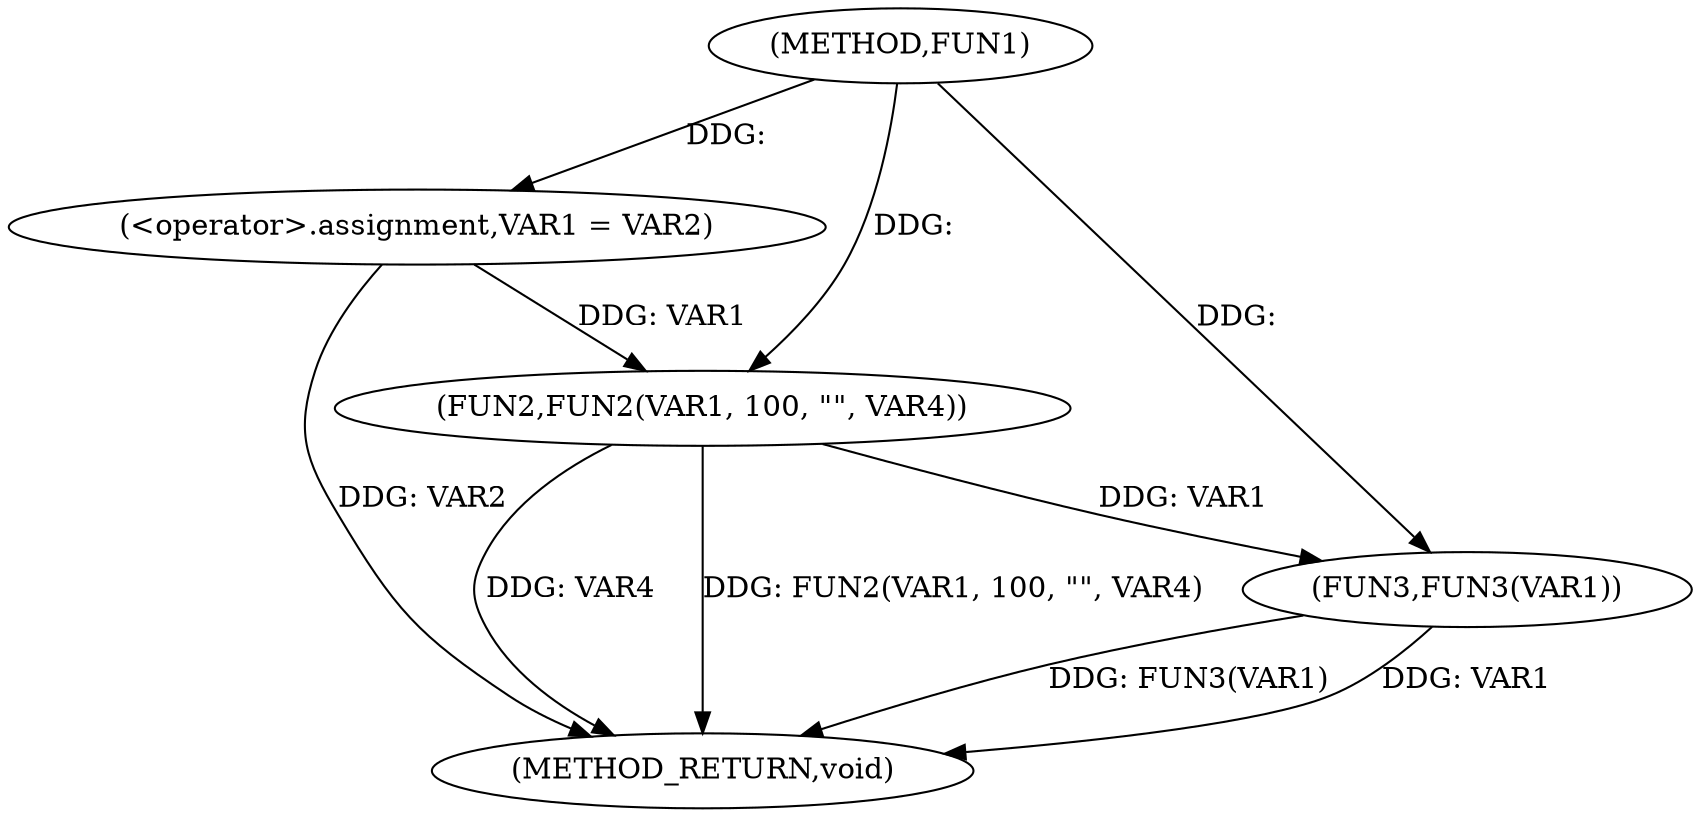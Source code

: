 digraph FUN1 {  
"1000100" [label = "(METHOD,FUN1)" ]
"1000117" [label = "(METHOD_RETURN,void)" ]
"1000105" [label = "(<operator>.assignment,VAR1 = VAR2)" ]
"1000110" [label = "(FUN2,FUN2(VAR1, 100, \"\", VAR4))" ]
"1000115" [label = "(FUN3,FUN3(VAR1))" ]
  "1000105" -> "1000117"  [ label = "DDG: VAR2"] 
  "1000110" -> "1000117"  [ label = "DDG: VAR4"] 
  "1000115" -> "1000117"  [ label = "DDG: FUN3(VAR1)"] 
  "1000110" -> "1000117"  [ label = "DDG: FUN2(VAR1, 100, \"\", VAR4)"] 
  "1000115" -> "1000117"  [ label = "DDG: VAR1"] 
  "1000100" -> "1000105"  [ label = "DDG: "] 
  "1000105" -> "1000110"  [ label = "DDG: VAR1"] 
  "1000100" -> "1000110"  [ label = "DDG: "] 
  "1000110" -> "1000115"  [ label = "DDG: VAR1"] 
  "1000100" -> "1000115"  [ label = "DDG: "] 
}
